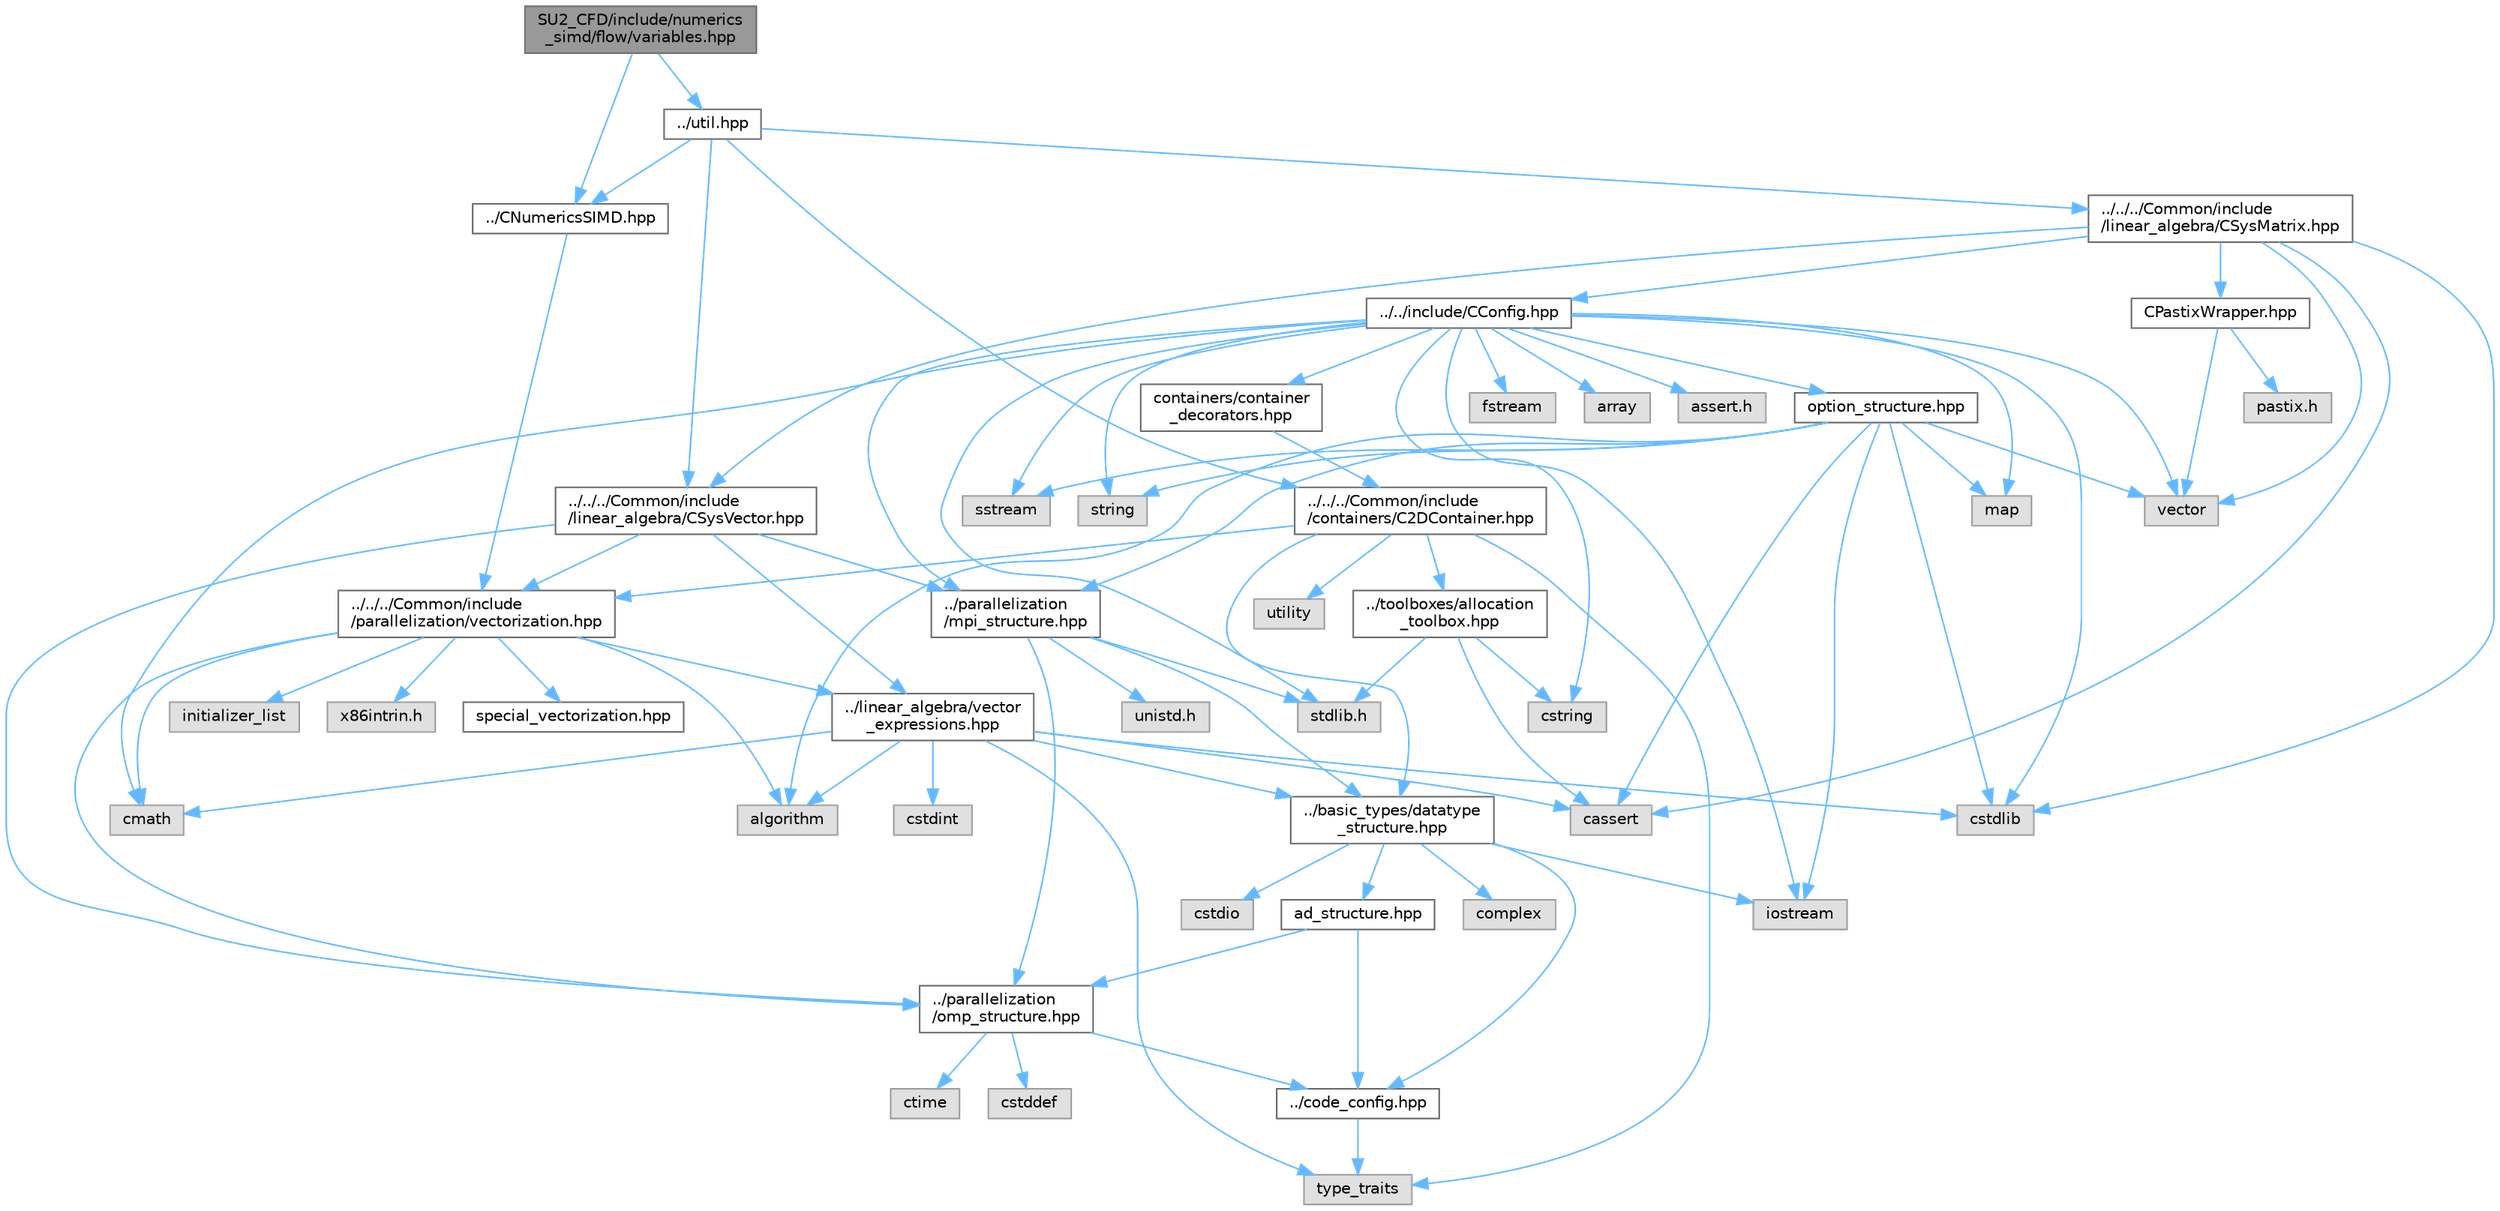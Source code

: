 digraph "SU2_CFD/include/numerics_simd/flow/variables.hpp"
{
 // LATEX_PDF_SIZE
  bgcolor="transparent";
  edge [fontname=Helvetica,fontsize=10,labelfontname=Helvetica,labelfontsize=10];
  node [fontname=Helvetica,fontsize=10,shape=box,height=0.2,width=0.4];
  Node1 [id="Node000001",label="SU2_CFD/include/numerics\l_simd/flow/variables.hpp",height=0.2,width=0.4,color="gray40", fillcolor="grey60", style="filled", fontcolor="black",tooltip="Collection of types to store physical variables."];
  Node1 -> Node2 [id="edge1_Node000001_Node000002",color="steelblue1",style="solid",tooltip=" "];
  Node2 [id="Node000002",label="../CNumericsSIMD.hpp",height=0.2,width=0.4,color="grey40", fillcolor="white", style="filled",URL="$CNumericsSIMD_8hpp.html",tooltip="Vectorized (SIMD) numerics classes."];
  Node2 -> Node3 [id="edge2_Node000002_Node000003",color="steelblue1",style="solid",tooltip=" "];
  Node3 [id="Node000003",label="../../../Common/include\l/parallelization/vectorization.hpp",height=0.2,width=0.4,color="grey40", fillcolor="white", style="filled",URL="$vectorization_8hpp.html",tooltip="Implementation of a portable SIMD type."];
  Node3 -> Node4 [id="edge3_Node000003_Node000004",color="steelblue1",style="solid",tooltip=" "];
  Node4 [id="Node000004",label="../linear_algebra/vector\l_expressions.hpp",height=0.2,width=0.4,color="grey40", fillcolor="white", style="filled",URL="$vector__expressions_8hpp.html",tooltip="Expression templates for vector types with coefficient-wise operations."];
  Node4 -> Node5 [id="edge4_Node000004_Node000005",color="steelblue1",style="solid",tooltip=" "];
  Node5 [id="Node000005",label="../basic_types/datatype\l_structure.hpp",height=0.2,width=0.4,color="grey40", fillcolor="white", style="filled",URL="$datatype__structure_8hpp.html",tooltip="Headers for generalized datatypes, defines an interface for AD types."];
  Node5 -> Node6 [id="edge5_Node000005_Node000006",color="steelblue1",style="solid",tooltip=" "];
  Node6 [id="Node000006",label="iostream",height=0.2,width=0.4,color="grey60", fillcolor="#E0E0E0", style="filled",tooltip=" "];
  Node5 -> Node7 [id="edge6_Node000005_Node000007",color="steelblue1",style="solid",tooltip=" "];
  Node7 [id="Node000007",label="complex",height=0.2,width=0.4,color="grey60", fillcolor="#E0E0E0", style="filled",tooltip=" "];
  Node5 -> Node8 [id="edge7_Node000005_Node000008",color="steelblue1",style="solid",tooltip=" "];
  Node8 [id="Node000008",label="cstdio",height=0.2,width=0.4,color="grey60", fillcolor="#E0E0E0", style="filled",tooltip=" "];
  Node5 -> Node9 [id="edge8_Node000005_Node000009",color="steelblue1",style="solid",tooltip=" "];
  Node9 [id="Node000009",label="../code_config.hpp",height=0.2,width=0.4,color="grey40", fillcolor="white", style="filled",URL="$code__config_8hpp.html",tooltip="Header file for collecting common macros, definitions and type configurations."];
  Node9 -> Node10 [id="edge9_Node000009_Node000010",color="steelblue1",style="solid",tooltip=" "];
  Node10 [id="Node000010",label="type_traits",height=0.2,width=0.4,color="grey60", fillcolor="#E0E0E0", style="filled",tooltip=" "];
  Node5 -> Node11 [id="edge10_Node000005_Node000011",color="steelblue1",style="solid",tooltip=" "];
  Node11 [id="Node000011",label="ad_structure.hpp",height=0.2,width=0.4,color="grey40", fillcolor="white", style="filled",URL="$ad__structure_8hpp.html",tooltip="Main routines for the algorithmic differentiation (AD) structure."];
  Node11 -> Node9 [id="edge11_Node000011_Node000009",color="steelblue1",style="solid",tooltip=" "];
  Node11 -> Node12 [id="edge12_Node000011_Node000012",color="steelblue1",style="solid",tooltip=" "];
  Node12 [id="Node000012",label="../parallelization\l/omp_structure.hpp",height=0.2,width=0.4,color="grey40", fillcolor="white", style="filled",URL="$omp__structure_8hpp.html",tooltip="OpenMP interface header, provides compatibility functions if the code is built without OpenMP support..."];
  Node12 -> Node13 [id="edge13_Node000012_Node000013",color="steelblue1",style="solid",tooltip=" "];
  Node13 [id="Node000013",label="cstddef",height=0.2,width=0.4,color="grey60", fillcolor="#E0E0E0", style="filled",tooltip=" "];
  Node12 -> Node9 [id="edge14_Node000012_Node000009",color="steelblue1",style="solid",tooltip=" "];
  Node12 -> Node14 [id="edge15_Node000012_Node000014",color="steelblue1",style="solid",tooltip=" "];
  Node14 [id="Node000014",label="ctime",height=0.2,width=0.4,color="grey60", fillcolor="#E0E0E0", style="filled",tooltip=" "];
  Node4 -> Node10 [id="edge16_Node000004_Node000010",color="steelblue1",style="solid",tooltip=" "];
  Node4 -> Node15 [id="edge17_Node000004_Node000015",color="steelblue1",style="solid",tooltip=" "];
  Node15 [id="Node000015",label="algorithm",height=0.2,width=0.4,color="grey60", fillcolor="#E0E0E0", style="filled",tooltip=" "];
  Node4 -> Node16 [id="edge18_Node000004_Node000016",color="steelblue1",style="solid",tooltip=" "];
  Node16 [id="Node000016",label="cassert",height=0.2,width=0.4,color="grey60", fillcolor="#E0E0E0", style="filled",tooltip=" "];
  Node4 -> Node17 [id="edge19_Node000004_Node000017",color="steelblue1",style="solid",tooltip=" "];
  Node17 [id="Node000017",label="cstdlib",height=0.2,width=0.4,color="grey60", fillcolor="#E0E0E0", style="filled",tooltip=" "];
  Node4 -> Node18 [id="edge20_Node000004_Node000018",color="steelblue1",style="solid",tooltip=" "];
  Node18 [id="Node000018",label="cmath",height=0.2,width=0.4,color="grey60", fillcolor="#E0E0E0", style="filled",tooltip=" "];
  Node4 -> Node19 [id="edge21_Node000004_Node000019",color="steelblue1",style="solid",tooltip=" "];
  Node19 [id="Node000019",label="cstdint",height=0.2,width=0.4,color="grey60", fillcolor="#E0E0E0", style="filled",tooltip=" "];
  Node3 -> Node12 [id="edge22_Node000003_Node000012",color="steelblue1",style="solid",tooltip=" "];
  Node3 -> Node20 [id="edge23_Node000003_Node000020",color="steelblue1",style="solid",tooltip=" "];
  Node20 [id="Node000020",label="initializer_list",height=0.2,width=0.4,color="grey60", fillcolor="#E0E0E0", style="filled",tooltip=" "];
  Node3 -> Node15 [id="edge24_Node000003_Node000015",color="steelblue1",style="solid",tooltip=" "];
  Node3 -> Node18 [id="edge25_Node000003_Node000018",color="steelblue1",style="solid",tooltip=" "];
  Node3 -> Node21 [id="edge26_Node000003_Node000021",color="steelblue1",style="solid",tooltip=" "];
  Node21 [id="Node000021",label="x86intrin.h",height=0.2,width=0.4,color="grey60", fillcolor="#E0E0E0", style="filled",tooltip=" "];
  Node3 -> Node22 [id="edge27_Node000003_Node000022",color="steelblue1",style="solid",tooltip=" "];
  Node22 [id="Node000022",label="special_vectorization.hpp",height=0.2,width=0.4,color="grey40", fillcolor="white", style="filled",URL="$special__vectorization_8hpp.html",tooltip="Code generator header to create specializations of simd::Array."];
  Node1 -> Node23 [id="edge28_Node000001_Node000023",color="steelblue1",style="solid",tooltip=" "];
  Node23 [id="Node000023",label="../util.hpp",height=0.2,width=0.4,color="grey40", fillcolor="white", style="filled",URL="$util_8hpp.html",tooltip="Generic auxiliary functions."];
  Node23 -> Node2 [id="edge29_Node000023_Node000002",color="steelblue1",style="solid",tooltip=" "];
  Node23 -> Node24 [id="edge30_Node000023_Node000024",color="steelblue1",style="solid",tooltip=" "];
  Node24 [id="Node000024",label="../../../Common/include\l/containers/C2DContainer.hpp",height=0.2,width=0.4,color="grey40", fillcolor="white", style="filled",URL="$C2DContainer_8hpp.html",tooltip="A templated vector/matrix object."];
  Node24 -> Node25 [id="edge31_Node000024_Node000025",color="steelblue1",style="solid",tooltip=" "];
  Node25 [id="Node000025",label="../toolboxes/allocation\l_toolbox.hpp",height=0.2,width=0.4,color="grey40", fillcolor="white", style="filled",URL="$allocation__toolbox_8hpp.html",tooltip="Helper function and classes for memory allocation. Focus on portability across platforms."];
  Node25 -> Node26 [id="edge32_Node000025_Node000026",color="steelblue1",style="solid",tooltip=" "];
  Node26 [id="Node000026",label="stdlib.h",height=0.2,width=0.4,color="grey60", fillcolor="#E0E0E0", style="filled",tooltip=" "];
  Node25 -> Node27 [id="edge33_Node000025_Node000027",color="steelblue1",style="solid",tooltip=" "];
  Node27 [id="Node000027",label="cstring",height=0.2,width=0.4,color="grey60", fillcolor="#E0E0E0", style="filled",tooltip=" "];
  Node25 -> Node16 [id="edge34_Node000025_Node000016",color="steelblue1",style="solid",tooltip=" "];
  Node24 -> Node5 [id="edge35_Node000024_Node000005",color="steelblue1",style="solid",tooltip=" "];
  Node24 -> Node3 [id="edge36_Node000024_Node000003",color="steelblue1",style="solid",tooltip=" "];
  Node24 -> Node28 [id="edge37_Node000024_Node000028",color="steelblue1",style="solid",tooltip=" "];
  Node28 [id="Node000028",label="utility",height=0.2,width=0.4,color="grey60", fillcolor="#E0E0E0", style="filled",tooltip=" "];
  Node24 -> Node10 [id="edge38_Node000024_Node000010",color="steelblue1",style="solid",tooltip=" "];
  Node23 -> Node29 [id="edge39_Node000023_Node000029",color="steelblue1",style="solid",tooltip=" "];
  Node29 [id="Node000029",label="../../../Common/include\l/linear_algebra/CSysVector.hpp",height=0.2,width=0.4,color="grey40", fillcolor="white", style="filled",URL="$CSysVector_8hpp.html",tooltip="Declararion and inlines of the vector class used in the solution of large, distributed,..."];
  Node29 -> Node30 [id="edge40_Node000029_Node000030",color="steelblue1",style="solid",tooltip=" "];
  Node30 [id="Node000030",label="../parallelization\l/mpi_structure.hpp",height=0.2,width=0.4,color="grey40", fillcolor="white", style="filled",URL="$mpi__structure_8hpp.html",tooltip="Headers of the mpi interface for generalized datatypes. The subroutines and functions are in the mpi_..."];
  Node30 -> Node26 [id="edge41_Node000030_Node000026",color="steelblue1",style="solid",tooltip=" "];
  Node30 -> Node5 [id="edge42_Node000030_Node000005",color="steelblue1",style="solid",tooltip=" "];
  Node30 -> Node31 [id="edge43_Node000030_Node000031",color="steelblue1",style="solid",tooltip=" "];
  Node31 [id="Node000031",label="unistd.h",height=0.2,width=0.4,color="grey60", fillcolor="#E0E0E0", style="filled",tooltip=" "];
  Node30 -> Node12 [id="edge44_Node000030_Node000012",color="steelblue1",style="solid",tooltip=" "];
  Node29 -> Node12 [id="edge45_Node000029_Node000012",color="steelblue1",style="solid",tooltip=" "];
  Node29 -> Node3 [id="edge46_Node000029_Node000003",color="steelblue1",style="solid",tooltip=" "];
  Node29 -> Node4 [id="edge47_Node000029_Node000004",color="steelblue1",style="solid",tooltip=" "];
  Node23 -> Node32 [id="edge48_Node000023_Node000032",color="steelblue1",style="solid",tooltip=" "];
  Node32 [id="Node000032",label="../../../Common/include\l/linear_algebra/CSysMatrix.hpp",height=0.2,width=0.4,color="grey40", fillcolor="white", style="filled",URL="$CSysMatrix_8hpp.html",tooltip="Declaration of the block-sparse matrix class. The implemtation is in CSysMatrix.cpp."];
  Node32 -> Node33 [id="edge49_Node000032_Node000033",color="steelblue1",style="solid",tooltip=" "];
  Node33 [id="Node000033",label="../../include/CConfig.hpp",height=0.2,width=0.4,color="grey40", fillcolor="white", style="filled",URL="$CConfig_8hpp.html",tooltip="All the information about the definition of the physical problem. The subroutines and functions are i..."];
  Node33 -> Node30 [id="edge50_Node000033_Node000030",color="steelblue1",style="solid",tooltip=" "];
  Node33 -> Node6 [id="edge51_Node000033_Node000006",color="steelblue1",style="solid",tooltip=" "];
  Node33 -> Node17 [id="edge52_Node000033_Node000017",color="steelblue1",style="solid",tooltip=" "];
  Node33 -> Node34 [id="edge53_Node000033_Node000034",color="steelblue1",style="solid",tooltip=" "];
  Node34 [id="Node000034",label="fstream",height=0.2,width=0.4,color="grey60", fillcolor="#E0E0E0", style="filled",tooltip=" "];
  Node33 -> Node35 [id="edge54_Node000033_Node000035",color="steelblue1",style="solid",tooltip=" "];
  Node35 [id="Node000035",label="sstream",height=0.2,width=0.4,color="grey60", fillcolor="#E0E0E0", style="filled",tooltip=" "];
  Node33 -> Node36 [id="edge55_Node000033_Node000036",color="steelblue1",style="solid",tooltip=" "];
  Node36 [id="Node000036",label="string",height=0.2,width=0.4,color="grey60", fillcolor="#E0E0E0", style="filled",tooltip=" "];
  Node33 -> Node27 [id="edge56_Node000033_Node000027",color="steelblue1",style="solid",tooltip=" "];
  Node33 -> Node37 [id="edge57_Node000033_Node000037",color="steelblue1",style="solid",tooltip=" "];
  Node37 [id="Node000037",label="vector",height=0.2,width=0.4,color="grey60", fillcolor="#E0E0E0", style="filled",tooltip=" "];
  Node33 -> Node38 [id="edge58_Node000033_Node000038",color="steelblue1",style="solid",tooltip=" "];
  Node38 [id="Node000038",label="array",height=0.2,width=0.4,color="grey60", fillcolor="#E0E0E0", style="filled",tooltip=" "];
  Node33 -> Node26 [id="edge59_Node000033_Node000026",color="steelblue1",style="solid",tooltip=" "];
  Node33 -> Node18 [id="edge60_Node000033_Node000018",color="steelblue1",style="solid",tooltip=" "];
  Node33 -> Node39 [id="edge61_Node000033_Node000039",color="steelblue1",style="solid",tooltip=" "];
  Node39 [id="Node000039",label="map",height=0.2,width=0.4,color="grey60", fillcolor="#E0E0E0", style="filled",tooltip=" "];
  Node33 -> Node40 [id="edge62_Node000033_Node000040",color="steelblue1",style="solid",tooltip=" "];
  Node40 [id="Node000040",label="assert.h",height=0.2,width=0.4,color="grey60", fillcolor="#E0E0E0", style="filled",tooltip=" "];
  Node33 -> Node41 [id="edge63_Node000033_Node000041",color="steelblue1",style="solid",tooltip=" "];
  Node41 [id="Node000041",label="option_structure.hpp",height=0.2,width=0.4,color="grey40", fillcolor="white", style="filled",URL="$option__structure_8hpp.html",tooltip="Defines classes for referencing options for easy input in CConfig."];
  Node41 -> Node30 [id="edge64_Node000041_Node000030",color="steelblue1",style="solid",tooltip=" "];
  Node41 -> Node6 [id="edge65_Node000041_Node000006",color="steelblue1",style="solid",tooltip=" "];
  Node41 -> Node35 [id="edge66_Node000041_Node000035",color="steelblue1",style="solid",tooltip=" "];
  Node41 -> Node36 [id="edge67_Node000041_Node000036",color="steelblue1",style="solid",tooltip=" "];
  Node41 -> Node37 [id="edge68_Node000041_Node000037",color="steelblue1",style="solid",tooltip=" "];
  Node41 -> Node39 [id="edge69_Node000041_Node000039",color="steelblue1",style="solid",tooltip=" "];
  Node41 -> Node17 [id="edge70_Node000041_Node000017",color="steelblue1",style="solid",tooltip=" "];
  Node41 -> Node15 [id="edge71_Node000041_Node000015",color="steelblue1",style="solid",tooltip=" "];
  Node41 -> Node16 [id="edge72_Node000041_Node000016",color="steelblue1",style="solid",tooltip=" "];
  Node33 -> Node42 [id="edge73_Node000033_Node000042",color="steelblue1",style="solid",tooltip=" "];
  Node42 [id="Node000042",label="containers/container\l_decorators.hpp",height=0.2,width=0.4,color="grey40", fillcolor="white", style="filled",URL="$container__decorators_8hpp.html",tooltip="Collection of small classes that decorate C2DContainer to augment its functionality,..."];
  Node42 -> Node24 [id="edge74_Node000042_Node000024",color="steelblue1",style="solid",tooltip=" "];
  Node32 -> Node29 [id="edge75_Node000032_Node000029",color="steelblue1",style="solid",tooltip=" "];
  Node32 -> Node43 [id="edge76_Node000032_Node000043",color="steelblue1",style="solid",tooltip=" "];
  Node43 [id="Node000043",label="CPastixWrapper.hpp",height=0.2,width=0.4,color="grey40", fillcolor="white", style="filled",URL="$CPastixWrapper_8hpp.html",tooltip="An interface to the INRIA solver PaStiX (http://pastix.gforge.inria.fr/files/README-txt...."];
  Node43 -> Node44 [id="edge77_Node000043_Node000044",color="steelblue1",style="solid",tooltip=" "];
  Node44 [id="Node000044",label="pastix.h",height=0.2,width=0.4,color="grey60", fillcolor="#E0E0E0", style="filled",tooltip=" "];
  Node43 -> Node37 [id="edge78_Node000043_Node000037",color="steelblue1",style="solid",tooltip=" "];
  Node32 -> Node17 [id="edge79_Node000032_Node000017",color="steelblue1",style="solid",tooltip=" "];
  Node32 -> Node37 [id="edge80_Node000032_Node000037",color="steelblue1",style="solid",tooltip=" "];
  Node32 -> Node16 [id="edge81_Node000032_Node000016",color="steelblue1",style="solid",tooltip=" "];
}
